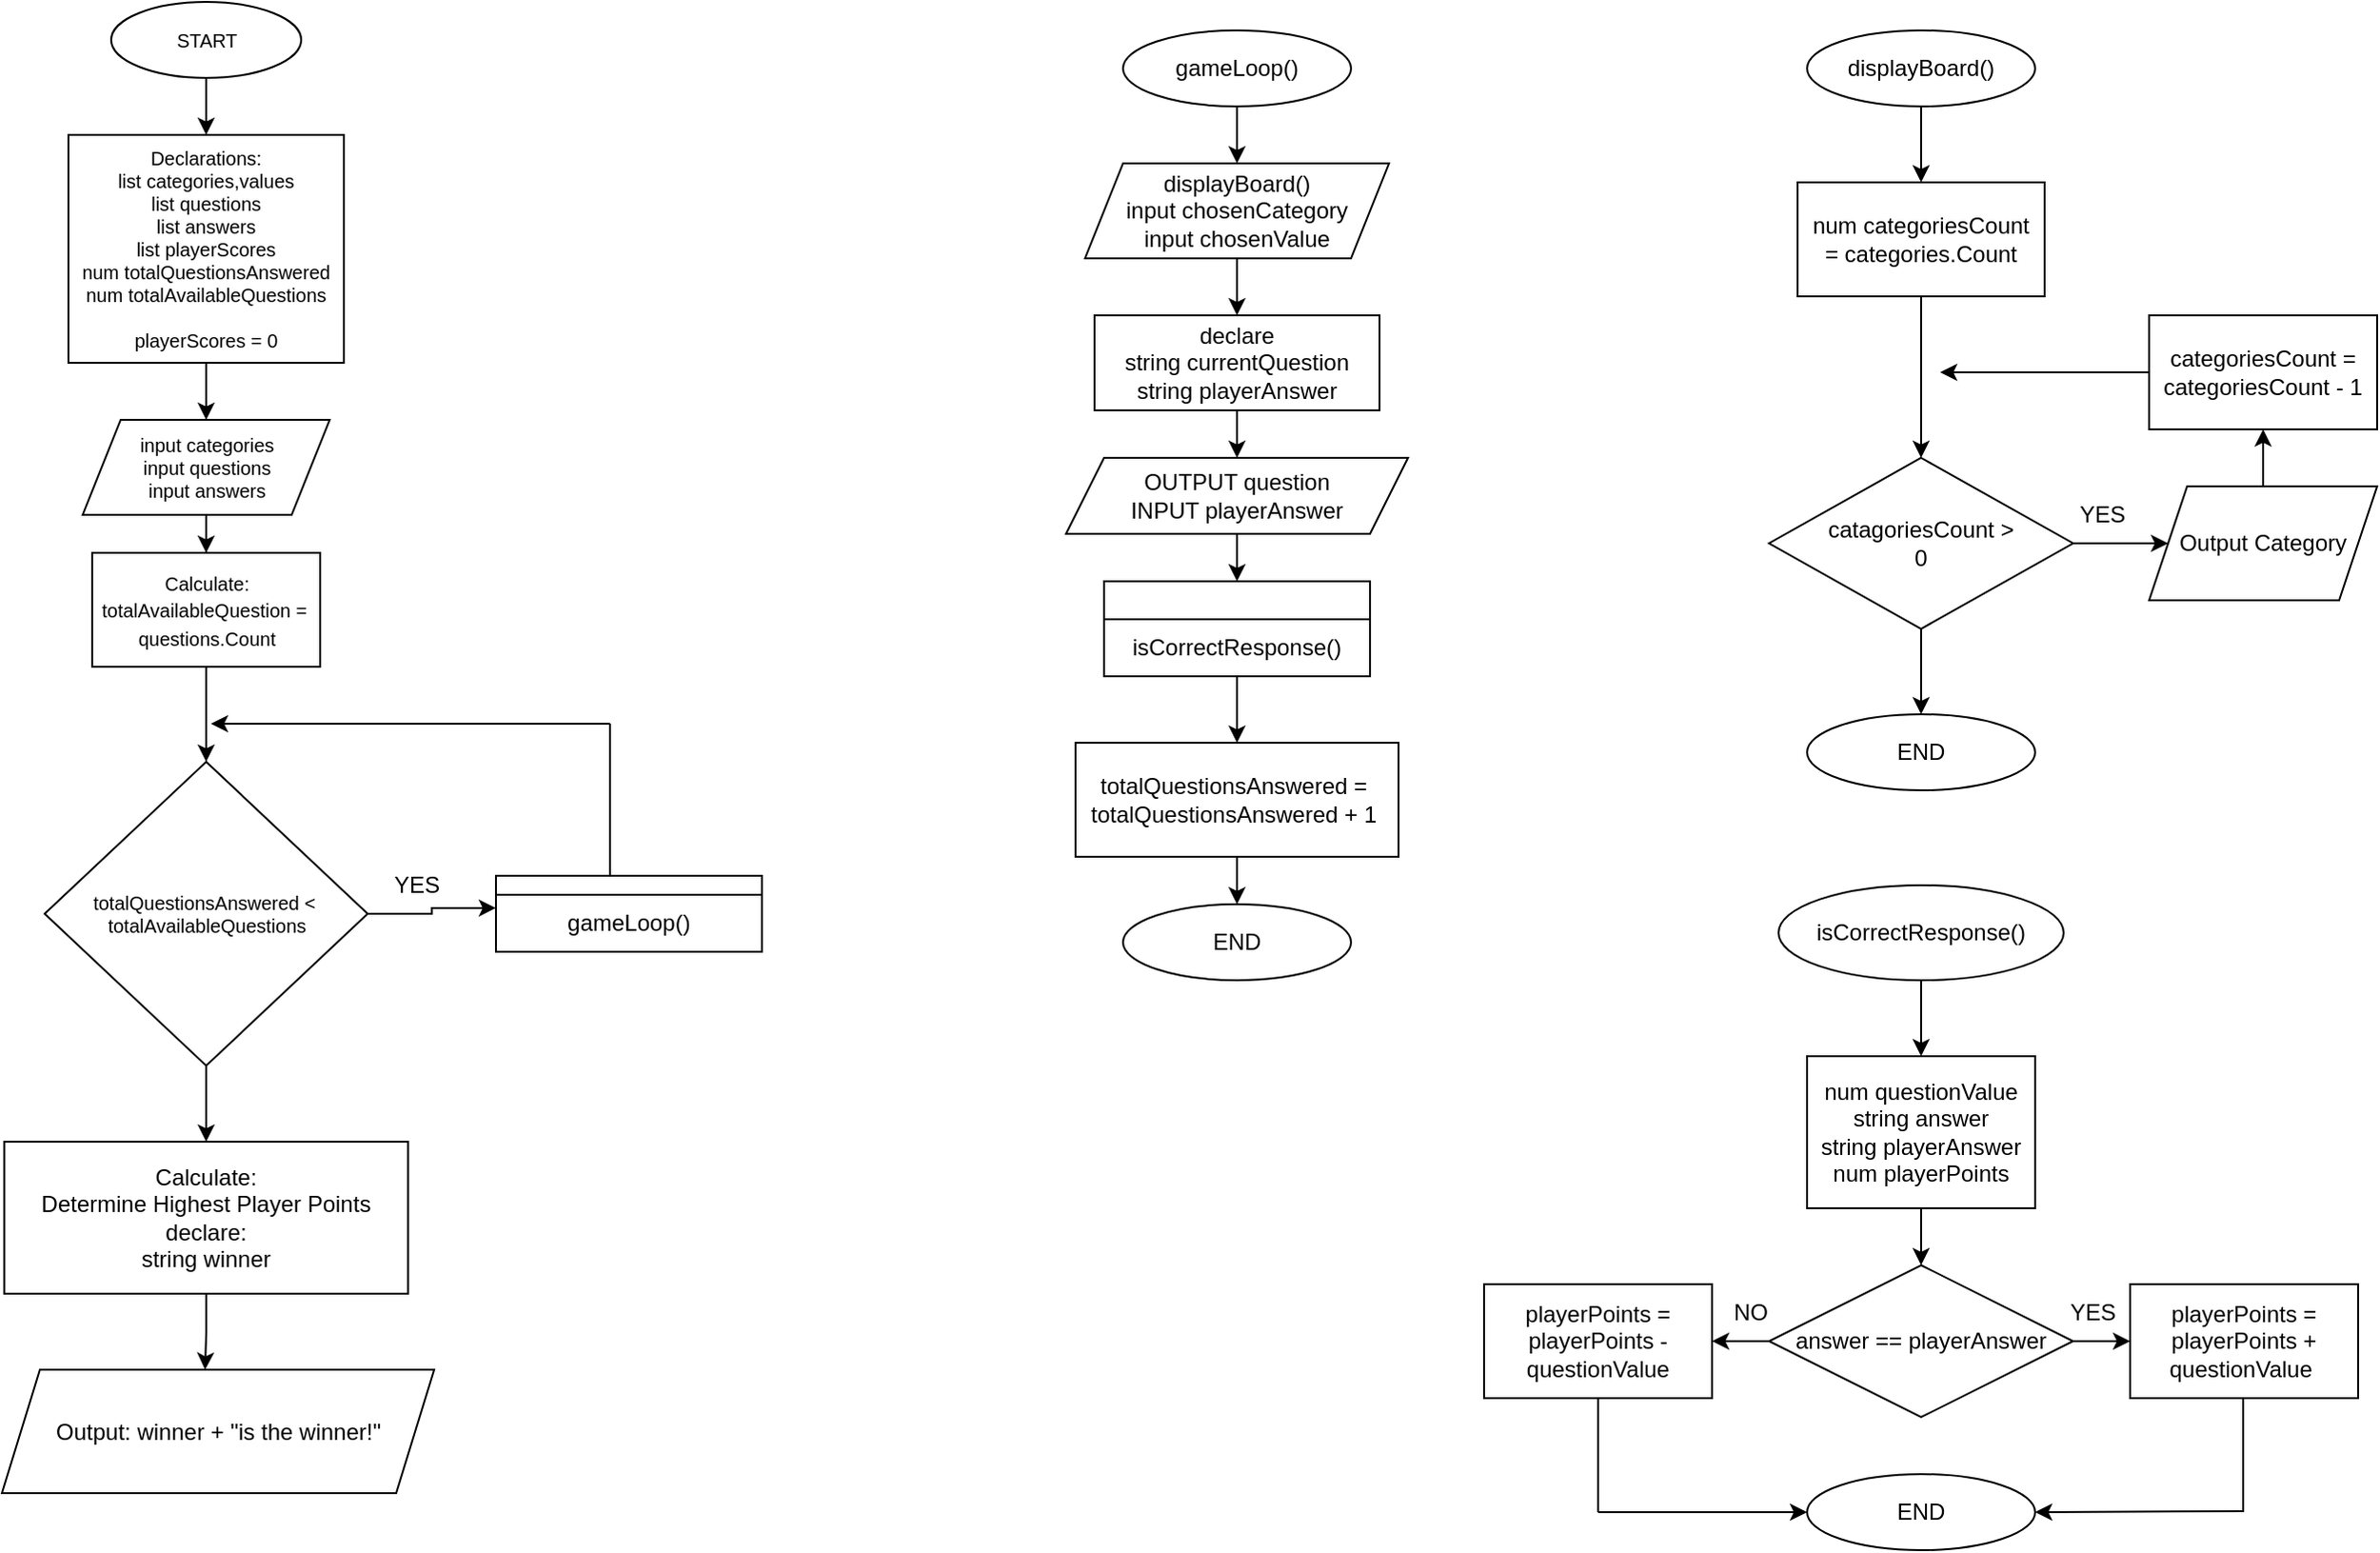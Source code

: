 <mxfile version="24.7.17">
  <diagram name="Page-1" id="AKvAxoffee9QTAg_mLCS">
    <mxGraphModel dx="1434" dy="844" grid="1" gridSize="10" guides="1" tooltips="1" connect="1" arrows="1" fold="1" page="1" pageScale="1" pageWidth="1600" pageHeight="900" math="0" shadow="0">
      <root>
        <mxCell id="0" />
        <mxCell id="1" parent="0" />
        <mxCell id="moEwpBCH9Sc0DnLOZuWS-11" style="edgeStyle=orthogonalEdgeStyle;rounded=0;orthogonalLoop=1;jettySize=auto;html=1;entryX=0.5;entryY=0;entryDx=0;entryDy=0;" parent="1" source="moEwpBCH9Sc0DnLOZuWS-1" target="moEwpBCH9Sc0DnLOZuWS-2" edge="1">
          <mxGeometry relative="1" as="geometry" />
        </mxCell>
        <mxCell id="moEwpBCH9Sc0DnLOZuWS-1" value="START" style="ellipse;whiteSpace=wrap;html=1;fontSize=10;" parent="1" vertex="1">
          <mxGeometry x="157.5" y="10" width="100" height="40" as="geometry" />
        </mxCell>
        <mxCell id="moEwpBCH9Sc0DnLOZuWS-10" style="edgeStyle=orthogonalEdgeStyle;rounded=0;orthogonalLoop=1;jettySize=auto;html=1;entryX=0.5;entryY=0;entryDx=0;entryDy=0;" parent="1" source="moEwpBCH9Sc0DnLOZuWS-2" target="moEwpBCH9Sc0DnLOZuWS-4" edge="1">
          <mxGeometry relative="1" as="geometry" />
        </mxCell>
        <mxCell id="moEwpBCH9Sc0DnLOZuWS-2" value="Declarations:&lt;div style=&quot;font-size: 10px;&quot;&gt;list categories,values&lt;/div&gt;&lt;div style=&quot;font-size: 10px;&quot;&gt;list questions&lt;/div&gt;&lt;div style=&quot;font-size: 10px;&quot;&gt;list answers&lt;/div&gt;&lt;div style=&quot;font-size: 10px;&quot;&gt;list playerScores&lt;/div&gt;&lt;div style=&quot;font-size: 10px;&quot;&gt;num totalQuestionsAnswered&lt;/div&gt;&lt;div style=&quot;font-size: 10px;&quot;&gt;num totalAvailableQuestions&lt;/div&gt;&lt;div style=&quot;font-size: 10px;&quot;&gt;&lt;br style=&quot;font-size: 10px;&quot;&gt;&lt;/div&gt;&lt;div style=&quot;font-size: 10px;&quot;&gt;playerScores = 0&lt;/div&gt;" style="rounded=0;whiteSpace=wrap;html=1;fontSize=10;" parent="1" vertex="1">
          <mxGeometry x="135" y="80" width="145" height="120" as="geometry" />
        </mxCell>
        <mxCell id="moEwpBCH9Sc0DnLOZuWS-86" style="edgeStyle=orthogonalEdgeStyle;rounded=0;orthogonalLoop=1;jettySize=auto;html=1;entryX=0.5;entryY=0;entryDx=0;entryDy=0;" parent="1" source="moEwpBCH9Sc0DnLOZuWS-3" target="moEwpBCH9Sc0DnLOZuWS-85" edge="1">
          <mxGeometry relative="1" as="geometry" />
        </mxCell>
        <mxCell id="moEwpBCH9Sc0DnLOZuWS-3" value="totalQuestionsAnswered &amp;lt;&amp;nbsp;&lt;div&gt;totalAvailableQuestions&lt;/div&gt;" style="rhombus;whiteSpace=wrap;html=1;fontSize=10;" parent="1" vertex="1">
          <mxGeometry x="122.5" y="410" width="170" height="160" as="geometry" />
        </mxCell>
        <mxCell id="moEwpBCH9Sc0DnLOZuWS-9" style="edgeStyle=orthogonalEdgeStyle;rounded=0;orthogonalLoop=1;jettySize=auto;html=1;entryX=0.5;entryY=0;entryDx=0;entryDy=0;" parent="1" source="moEwpBCH9Sc0DnLOZuWS-4" target="moEwpBCH9Sc0DnLOZuWS-7" edge="1">
          <mxGeometry relative="1" as="geometry" />
        </mxCell>
        <mxCell id="moEwpBCH9Sc0DnLOZuWS-4" value="input categories&lt;div style=&quot;font-size: 10px;&quot;&gt;input questions&lt;/div&gt;&lt;div style=&quot;font-size: 10px;&quot;&gt;input answers&lt;/div&gt;" style="shape=parallelogram;perimeter=parallelogramPerimeter;whiteSpace=wrap;html=1;fixedSize=1;fontSize=10;" parent="1" vertex="1">
          <mxGeometry x="142.5" y="230" width="130" height="50" as="geometry" />
        </mxCell>
        <mxCell id="moEwpBCH9Sc0DnLOZuWS-8" style="edgeStyle=orthogonalEdgeStyle;rounded=0;orthogonalLoop=1;jettySize=auto;html=1;" parent="1" source="moEwpBCH9Sc0DnLOZuWS-7" target="moEwpBCH9Sc0DnLOZuWS-3" edge="1">
          <mxGeometry relative="1" as="geometry" />
        </mxCell>
        <mxCell id="moEwpBCH9Sc0DnLOZuWS-7" value="&lt;font size=&quot;1&quot;&gt;Calculate:&lt;/font&gt;&lt;div&gt;&lt;font size=&quot;1&quot;&gt;totalAvailableQuestion =&amp;nbsp;&lt;/font&gt;&lt;/div&gt;&lt;div&gt;&lt;font size=&quot;1&quot;&gt;questions.Count&lt;/font&gt;&lt;/div&gt;" style="rounded=0;whiteSpace=wrap;html=1;" parent="1" vertex="1">
          <mxGeometry x="147.5" y="300" width="120" height="60" as="geometry" />
        </mxCell>
        <mxCell id="moEwpBCH9Sc0DnLOZuWS-18" value="" style="swimlane;fontStyle=0;childLayout=stackLayout;horizontal=1;startSize=10;horizontalStack=0;resizeParent=1;resizeParentMax=0;resizeLast=0;collapsible=1;marginBottom=0;whiteSpace=wrap;html=1;" parent="1" vertex="1">
          <mxGeometry x="360" y="470" width="140" height="40" as="geometry" />
        </mxCell>
        <mxCell id="moEwpBCH9Sc0DnLOZuWS-19" value="gameLoop()" style="text;strokeColor=none;fillColor=none;align=center;verticalAlign=middle;spacingLeft=4;spacingRight=4;overflow=hidden;points=[[0,0.5],[1,0.5]];portConstraint=eastwest;rotatable=0;whiteSpace=wrap;html=1;" parent="moEwpBCH9Sc0DnLOZuWS-18" vertex="1">
          <mxGeometry y="10" width="140" height="30" as="geometry" />
        </mxCell>
        <mxCell id="moEwpBCH9Sc0DnLOZuWS-23" style="edgeStyle=orthogonalEdgeStyle;rounded=0;orthogonalLoop=1;jettySize=auto;html=1;entryX=0;entryY=0.233;entryDx=0;entryDy=0;entryPerimeter=0;" parent="1" source="moEwpBCH9Sc0DnLOZuWS-3" target="moEwpBCH9Sc0DnLOZuWS-19" edge="1">
          <mxGeometry relative="1" as="geometry" />
        </mxCell>
        <mxCell id="moEwpBCH9Sc0DnLOZuWS-25" value="" style="endArrow=none;html=1;rounded=0;" parent="1" edge="1">
          <mxGeometry width="50" height="50" relative="1" as="geometry">
            <mxPoint x="420" y="470" as="sourcePoint" />
            <mxPoint x="420" y="390" as="targetPoint" />
            <Array as="points">
              <mxPoint x="420" y="430" />
            </Array>
          </mxGeometry>
        </mxCell>
        <mxCell id="moEwpBCH9Sc0DnLOZuWS-26" value="" style="endArrow=classic;html=1;rounded=0;" parent="1" edge="1">
          <mxGeometry width="50" height="50" relative="1" as="geometry">
            <mxPoint x="420" y="390" as="sourcePoint" />
            <mxPoint x="210" y="390" as="targetPoint" />
          </mxGeometry>
        </mxCell>
        <mxCell id="moEwpBCH9Sc0DnLOZuWS-34" style="edgeStyle=orthogonalEdgeStyle;rounded=0;orthogonalLoop=1;jettySize=auto;html=1;entryX=0.5;entryY=0;entryDx=0;entryDy=0;" parent="1" source="moEwpBCH9Sc0DnLOZuWS-27" target="moEwpBCH9Sc0DnLOZuWS-28" edge="1">
          <mxGeometry relative="1" as="geometry" />
        </mxCell>
        <mxCell id="moEwpBCH9Sc0DnLOZuWS-27" value="displayBoard()" style="ellipse;whiteSpace=wrap;html=1;" parent="1" vertex="1">
          <mxGeometry x="1050" y="25" width="120" height="40" as="geometry" />
        </mxCell>
        <mxCell id="moEwpBCH9Sc0DnLOZuWS-35" style="edgeStyle=orthogonalEdgeStyle;rounded=0;orthogonalLoop=1;jettySize=auto;html=1;entryX=0.5;entryY=0;entryDx=0;entryDy=0;" parent="1" source="moEwpBCH9Sc0DnLOZuWS-28" target="moEwpBCH9Sc0DnLOZuWS-29" edge="1">
          <mxGeometry relative="1" as="geometry" />
        </mxCell>
        <mxCell id="moEwpBCH9Sc0DnLOZuWS-28" value="num categoriesCount&lt;div&gt;= categories.Count&lt;/div&gt;" style="rounded=0;whiteSpace=wrap;html=1;" parent="1" vertex="1">
          <mxGeometry x="1045" y="105" width="130" height="60" as="geometry" />
        </mxCell>
        <mxCell id="moEwpBCH9Sc0DnLOZuWS-33" style="edgeStyle=orthogonalEdgeStyle;rounded=0;orthogonalLoop=1;jettySize=auto;html=1;entryX=0.5;entryY=0;entryDx=0;entryDy=0;" parent="1" source="moEwpBCH9Sc0DnLOZuWS-29" target="moEwpBCH9Sc0DnLOZuWS-32" edge="1">
          <mxGeometry relative="1" as="geometry" />
        </mxCell>
        <mxCell id="moEwpBCH9Sc0DnLOZuWS-36" style="edgeStyle=orthogonalEdgeStyle;rounded=0;orthogonalLoop=1;jettySize=auto;html=1;entryX=0;entryY=0.5;entryDx=0;entryDy=0;" parent="1" source="moEwpBCH9Sc0DnLOZuWS-29" target="moEwpBCH9Sc0DnLOZuWS-30" edge="1">
          <mxGeometry relative="1" as="geometry" />
        </mxCell>
        <mxCell id="moEwpBCH9Sc0DnLOZuWS-29" value="catagoriesCount &amp;gt;&lt;div&gt;0&lt;/div&gt;" style="rhombus;whiteSpace=wrap;html=1;" parent="1" vertex="1">
          <mxGeometry x="1030" y="250" width="160" height="90" as="geometry" />
        </mxCell>
        <mxCell id="moEwpBCH9Sc0DnLOZuWS-37" style="edgeStyle=orthogonalEdgeStyle;rounded=0;orthogonalLoop=1;jettySize=auto;html=1;entryX=0.5;entryY=1;entryDx=0;entryDy=0;" parent="1" source="moEwpBCH9Sc0DnLOZuWS-30" target="moEwpBCH9Sc0DnLOZuWS-31" edge="1">
          <mxGeometry relative="1" as="geometry" />
        </mxCell>
        <mxCell id="moEwpBCH9Sc0DnLOZuWS-30" value="Output Category" style="shape=parallelogram;perimeter=parallelogramPerimeter;whiteSpace=wrap;html=1;fixedSize=1;" parent="1" vertex="1">
          <mxGeometry x="1230" y="265" width="120" height="60" as="geometry" />
        </mxCell>
        <mxCell id="moEwpBCH9Sc0DnLOZuWS-38" style="edgeStyle=orthogonalEdgeStyle;rounded=0;orthogonalLoop=1;jettySize=auto;html=1;" parent="1" source="moEwpBCH9Sc0DnLOZuWS-31" edge="1">
          <mxGeometry relative="1" as="geometry">
            <mxPoint x="1120" y="205" as="targetPoint" />
          </mxGeometry>
        </mxCell>
        <mxCell id="moEwpBCH9Sc0DnLOZuWS-31" value="&lt;div&gt;categoriesCount =&lt;/div&gt;categoriesCount - 1" style="rounded=0;whiteSpace=wrap;html=1;" parent="1" vertex="1">
          <mxGeometry x="1230" y="175" width="120" height="60" as="geometry" />
        </mxCell>
        <mxCell id="moEwpBCH9Sc0DnLOZuWS-32" value="END" style="ellipse;whiteSpace=wrap;html=1;" parent="1" vertex="1">
          <mxGeometry x="1050" y="385" width="120" height="40" as="geometry" />
        </mxCell>
        <mxCell id="moEwpBCH9Sc0DnLOZuWS-39" style="edgeStyle=orthogonalEdgeStyle;rounded=0;orthogonalLoop=1;jettySize=auto;html=1;exitX=0.5;exitY=1;exitDx=0;exitDy=0;" parent="1" source="moEwpBCH9Sc0DnLOZuWS-32" target="moEwpBCH9Sc0DnLOZuWS-32" edge="1">
          <mxGeometry relative="1" as="geometry" />
        </mxCell>
        <mxCell id="moEwpBCH9Sc0DnLOZuWS-72" style="edgeStyle=orthogonalEdgeStyle;rounded=0;orthogonalLoop=1;jettySize=auto;html=1;" parent="1" source="moEwpBCH9Sc0DnLOZuWS-44" target="moEwpBCH9Sc0DnLOZuWS-45" edge="1">
          <mxGeometry relative="1" as="geometry" />
        </mxCell>
        <mxCell id="moEwpBCH9Sc0DnLOZuWS-44" value="isCorrectResponse()" style="ellipse;whiteSpace=wrap;html=1;" parent="1" vertex="1">
          <mxGeometry x="1035" y="475" width="150" height="50" as="geometry" />
        </mxCell>
        <mxCell id="moEwpBCH9Sc0DnLOZuWS-50" style="edgeStyle=orthogonalEdgeStyle;rounded=0;orthogonalLoop=1;jettySize=auto;html=1;entryX=0.5;entryY=0;entryDx=0;entryDy=0;" parent="1" source="moEwpBCH9Sc0DnLOZuWS-45" target="moEwpBCH9Sc0DnLOZuWS-46" edge="1">
          <mxGeometry relative="1" as="geometry" />
        </mxCell>
        <mxCell id="moEwpBCH9Sc0DnLOZuWS-45" value="&lt;div&gt;num questionValue&lt;br&gt;&lt;div&gt;string answer&lt;/div&gt;&lt;div&gt;string playerAnswer&lt;/div&gt;&lt;div&gt;num playerPoints&lt;/div&gt;&lt;/div&gt;" style="rounded=0;whiteSpace=wrap;html=1;" parent="1" vertex="1">
          <mxGeometry x="1050" y="565" width="120" height="80" as="geometry" />
        </mxCell>
        <mxCell id="moEwpBCH9Sc0DnLOZuWS-51" style="edgeStyle=orthogonalEdgeStyle;rounded=0;orthogonalLoop=1;jettySize=auto;html=1;entryX=1;entryY=0.5;entryDx=0;entryDy=0;" parent="1" source="moEwpBCH9Sc0DnLOZuWS-46" target="moEwpBCH9Sc0DnLOZuWS-47" edge="1">
          <mxGeometry relative="1" as="geometry" />
        </mxCell>
        <mxCell id="moEwpBCH9Sc0DnLOZuWS-52" style="edgeStyle=orthogonalEdgeStyle;rounded=0;orthogonalLoop=1;jettySize=auto;html=1;entryX=0;entryY=0.5;entryDx=0;entryDy=0;" parent="1" source="moEwpBCH9Sc0DnLOZuWS-46" target="moEwpBCH9Sc0DnLOZuWS-48" edge="1">
          <mxGeometry relative="1" as="geometry" />
        </mxCell>
        <mxCell id="moEwpBCH9Sc0DnLOZuWS-46" value="answer == playerAnswer" style="rhombus;whiteSpace=wrap;html=1;" parent="1" vertex="1">
          <mxGeometry x="1030" y="675" width="160" height="80" as="geometry" />
        </mxCell>
        <mxCell id="moEwpBCH9Sc0DnLOZuWS-47" value="&lt;div&gt;playerPoints =&lt;/div&gt;playerPoints - questionValue" style="rounded=0;whiteSpace=wrap;html=1;" parent="1" vertex="1">
          <mxGeometry x="880" y="685" width="120" height="60" as="geometry" />
        </mxCell>
        <mxCell id="moEwpBCH9Sc0DnLOZuWS-48" value="playerPoints = playerPoints + questionValue&amp;nbsp;" style="rounded=0;whiteSpace=wrap;html=1;" parent="1" vertex="1">
          <mxGeometry x="1220" y="685" width="120" height="60" as="geometry" />
        </mxCell>
        <mxCell id="moEwpBCH9Sc0DnLOZuWS-49" value="END" style="ellipse;whiteSpace=wrap;html=1;" parent="1" vertex="1">
          <mxGeometry x="1050" y="785" width="120" height="40" as="geometry" />
        </mxCell>
        <mxCell id="moEwpBCH9Sc0DnLOZuWS-53" value="" style="endArrow=none;html=1;rounded=0;" parent="1" edge="1">
          <mxGeometry width="50" height="50" relative="1" as="geometry">
            <mxPoint x="940" y="805" as="sourcePoint" />
            <mxPoint x="940" y="745" as="targetPoint" />
          </mxGeometry>
        </mxCell>
        <mxCell id="moEwpBCH9Sc0DnLOZuWS-54" value="" style="endArrow=none;html=1;rounded=0;" parent="1" edge="1">
          <mxGeometry width="50" height="50" relative="1" as="geometry">
            <mxPoint x="1279.5" y="805" as="sourcePoint" />
            <mxPoint x="1279.5" y="745" as="targetPoint" />
          </mxGeometry>
        </mxCell>
        <mxCell id="moEwpBCH9Sc0DnLOZuWS-55" value="" style="endArrow=classic;html=1;rounded=0;entryX=0;entryY=0.5;entryDx=0;entryDy=0;" parent="1" target="moEwpBCH9Sc0DnLOZuWS-49" edge="1">
          <mxGeometry width="50" height="50" relative="1" as="geometry">
            <mxPoint x="940" y="805" as="sourcePoint" />
            <mxPoint x="990" y="755" as="targetPoint" />
          </mxGeometry>
        </mxCell>
        <mxCell id="moEwpBCH9Sc0DnLOZuWS-56" value="" style="endArrow=classic;html=1;rounded=0;entryX=1;entryY=0.5;entryDx=0;entryDy=0;" parent="1" target="moEwpBCH9Sc0DnLOZuWS-49" edge="1">
          <mxGeometry width="50" height="50" relative="1" as="geometry">
            <mxPoint x="1280" y="804.5" as="sourcePoint" />
            <mxPoint x="1180" y="804.5" as="targetPoint" />
          </mxGeometry>
        </mxCell>
        <mxCell id="moEwpBCH9Sc0DnLOZuWS-58" value="NO" style="text;html=1;align=center;verticalAlign=middle;resizable=0;points=[];autosize=1;strokeColor=none;fillColor=none;" parent="1" vertex="1">
          <mxGeometry x="1000" y="685" width="40" height="30" as="geometry" />
        </mxCell>
        <mxCell id="moEwpBCH9Sc0DnLOZuWS-59" value="YES" style="text;html=1;align=center;verticalAlign=middle;resizable=0;points=[];autosize=1;strokeColor=none;fillColor=none;" parent="1" vertex="1">
          <mxGeometry x="1175" y="685" width="50" height="30" as="geometry" />
        </mxCell>
        <mxCell id="moEwpBCH9Sc0DnLOZuWS-60" value="YES" style="text;html=1;align=center;verticalAlign=middle;resizable=0;points=[];autosize=1;strokeColor=none;fillColor=none;" parent="1" vertex="1">
          <mxGeometry x="1180" y="265" width="50" height="30" as="geometry" />
        </mxCell>
        <mxCell id="moEwpBCH9Sc0DnLOZuWS-61" value="YES" style="text;html=1;align=center;verticalAlign=middle;resizable=0;points=[];autosize=1;strokeColor=none;fillColor=none;" parent="1" vertex="1">
          <mxGeometry x="292.5" y="460" width="50" height="30" as="geometry" />
        </mxCell>
        <mxCell id="moEwpBCH9Sc0DnLOZuWS-78" style="edgeStyle=orthogonalEdgeStyle;rounded=0;orthogonalLoop=1;jettySize=auto;html=1;entryX=0.5;entryY=0;entryDx=0;entryDy=0;" parent="1" source="moEwpBCH9Sc0DnLOZuWS-62" target="moEwpBCH9Sc0DnLOZuWS-66" edge="1">
          <mxGeometry relative="1" as="geometry" />
        </mxCell>
        <mxCell id="moEwpBCH9Sc0DnLOZuWS-62" value="gameLoop()" style="ellipse;whiteSpace=wrap;html=1;" parent="1" vertex="1">
          <mxGeometry x="690" y="25" width="120" height="40" as="geometry" />
        </mxCell>
        <mxCell id="moEwpBCH9Sc0DnLOZuWS-79" style="edgeStyle=orthogonalEdgeStyle;rounded=0;orthogonalLoop=1;jettySize=auto;html=1;entryX=0.5;entryY=0;entryDx=0;entryDy=0;" parent="1" source="moEwpBCH9Sc0DnLOZuWS-66" target="moEwpBCH9Sc0DnLOZuWS-69" edge="1">
          <mxGeometry relative="1" as="geometry" />
        </mxCell>
        <mxCell id="moEwpBCH9Sc0DnLOZuWS-66" value="&lt;div&gt;displayBoard()&lt;br&gt;&lt;/div&gt;input chosenCategory&lt;div&gt;input chosenValue&lt;/div&gt;" style="shape=parallelogram;perimeter=parallelogramPerimeter;whiteSpace=wrap;html=1;fixedSize=1;" parent="1" vertex="1">
          <mxGeometry x="670" y="95" width="160" height="50" as="geometry" />
        </mxCell>
        <mxCell id="moEwpBCH9Sc0DnLOZuWS-80" style="edgeStyle=orthogonalEdgeStyle;rounded=0;orthogonalLoop=1;jettySize=auto;html=1;entryX=0.5;entryY=0;entryDx=0;entryDy=0;" parent="1" source="moEwpBCH9Sc0DnLOZuWS-69" target="moEwpBCH9Sc0DnLOZuWS-70" edge="1">
          <mxGeometry relative="1" as="geometry" />
        </mxCell>
        <mxCell id="moEwpBCH9Sc0DnLOZuWS-69" value="&lt;div&gt;declare&lt;/div&gt;string currentQuestion&lt;div&gt;string playerAnswer&lt;/div&gt;" style="rounded=0;whiteSpace=wrap;html=1;" parent="1" vertex="1">
          <mxGeometry x="675" y="175" width="150" height="50" as="geometry" />
        </mxCell>
        <mxCell id="moEwpBCH9Sc0DnLOZuWS-81" style="edgeStyle=orthogonalEdgeStyle;rounded=0;orthogonalLoop=1;jettySize=auto;html=1;entryX=0.5;entryY=0;entryDx=0;entryDy=0;" parent="1" source="moEwpBCH9Sc0DnLOZuWS-70" target="moEwpBCH9Sc0DnLOZuWS-73" edge="1">
          <mxGeometry relative="1" as="geometry" />
        </mxCell>
        <mxCell id="moEwpBCH9Sc0DnLOZuWS-70" value="&lt;div&gt;OUTPUT question&lt;br&gt;&lt;/div&gt;INPUT playerAnswer" style="shape=parallelogram;perimeter=parallelogramPerimeter;whiteSpace=wrap;html=1;fixedSize=1;" parent="1" vertex="1">
          <mxGeometry x="660" y="250" width="180" height="40" as="geometry" />
        </mxCell>
        <mxCell id="moEwpBCH9Sc0DnLOZuWS-82" style="edgeStyle=orthogonalEdgeStyle;rounded=0;orthogonalLoop=1;jettySize=auto;html=1;entryX=0.5;entryY=0;entryDx=0;entryDy=0;" parent="1" source="moEwpBCH9Sc0DnLOZuWS-73" target="moEwpBCH9Sc0DnLOZuWS-77" edge="1">
          <mxGeometry relative="1" as="geometry" />
        </mxCell>
        <mxCell id="moEwpBCH9Sc0DnLOZuWS-73" value="" style="swimlane;fontStyle=0;childLayout=stackLayout;horizontal=1;startSize=20;horizontalStack=0;resizeParent=1;resizeParentMax=0;resizeLast=0;collapsible=1;marginBottom=0;whiteSpace=wrap;html=1;" parent="1" vertex="1">
          <mxGeometry x="680" y="315" width="140" height="50" as="geometry" />
        </mxCell>
        <mxCell id="moEwpBCH9Sc0DnLOZuWS-74" value="isCorrectResponse()" style="text;strokeColor=none;fillColor=none;align=center;verticalAlign=middle;spacingLeft=4;spacingRight=4;overflow=hidden;points=[[0,0.5],[1,0.5]];portConstraint=eastwest;rotatable=0;whiteSpace=wrap;html=1;" parent="moEwpBCH9Sc0DnLOZuWS-73" vertex="1">
          <mxGeometry y="20" width="140" height="30" as="geometry" />
        </mxCell>
        <mxCell id="moEwpBCH9Sc0DnLOZuWS-84" style="edgeStyle=orthogonalEdgeStyle;rounded=0;orthogonalLoop=1;jettySize=auto;html=1;entryX=0.5;entryY=0;entryDx=0;entryDy=0;" parent="1" source="moEwpBCH9Sc0DnLOZuWS-77" target="moEwpBCH9Sc0DnLOZuWS-83" edge="1">
          <mxGeometry relative="1" as="geometry" />
        </mxCell>
        <mxCell id="moEwpBCH9Sc0DnLOZuWS-77" value="totalQuestionsAnswered =&amp;nbsp;&lt;div&gt;totalQuestionsAnswered + 1&amp;nbsp;&lt;/div&gt;" style="rounded=0;whiteSpace=wrap;html=1;" parent="1" vertex="1">
          <mxGeometry x="665" y="400" width="170" height="60" as="geometry" />
        </mxCell>
        <mxCell id="moEwpBCH9Sc0DnLOZuWS-83" value="END" style="ellipse;whiteSpace=wrap;html=1;" parent="1" vertex="1">
          <mxGeometry x="690" y="485" width="120" height="40" as="geometry" />
        </mxCell>
        <mxCell id="moEwpBCH9Sc0DnLOZuWS-85" value="Calculate:&lt;div&gt;Determine Highest Player Points&lt;/div&gt;&lt;div&gt;declare:&lt;/div&gt;&lt;div&gt;string winner&lt;/div&gt;" style="rounded=0;whiteSpace=wrap;html=1;" parent="1" vertex="1">
          <mxGeometry x="101.25" y="610" width="212.5" height="80" as="geometry" />
        </mxCell>
        <mxCell id="moEwpBCH9Sc0DnLOZuWS-87" value="Output: winner + &quot;is the winner!&quot;" style="shape=parallelogram;perimeter=parallelogramPerimeter;whiteSpace=wrap;html=1;fixedSize=1;" parent="1" vertex="1">
          <mxGeometry x="100" y="730" width="227.5" height="65" as="geometry" />
        </mxCell>
        <mxCell id="moEwpBCH9Sc0DnLOZuWS-88" style="edgeStyle=orthogonalEdgeStyle;rounded=0;orthogonalLoop=1;jettySize=auto;html=1;entryX=0.47;entryY=0;entryDx=0;entryDy=0;entryPerimeter=0;" parent="1" source="moEwpBCH9Sc0DnLOZuWS-85" target="moEwpBCH9Sc0DnLOZuWS-87" edge="1">
          <mxGeometry relative="1" as="geometry" />
        </mxCell>
      </root>
    </mxGraphModel>
  </diagram>
</mxfile>
